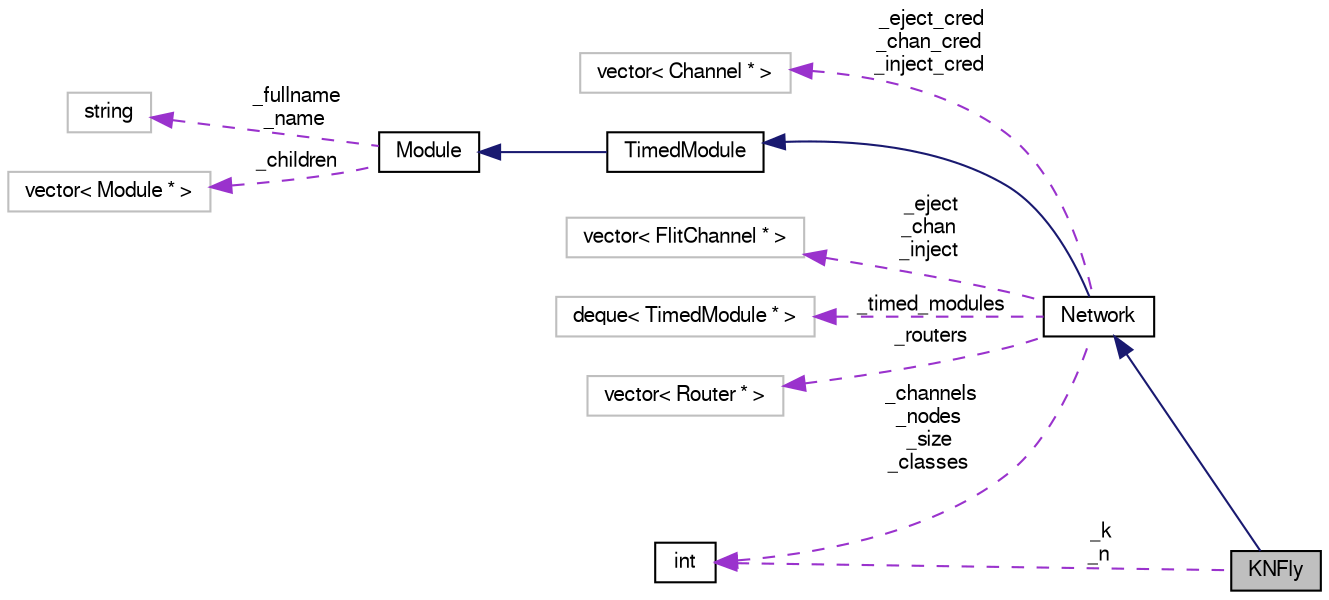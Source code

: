 digraph "KNFly"
{
  bgcolor="transparent";
  edge [fontname="FreeSans",fontsize="10",labelfontname="FreeSans",labelfontsize="10"];
  node [fontname="FreeSans",fontsize="10",shape=record];
  rankdir="LR";
  Node4 [label="KNFly",height=0.2,width=0.4,color="black", fillcolor="grey75", style="filled", fontcolor="black"];
  Node5 -> Node4 [dir="back",color="midnightblue",fontsize="10",style="solid",fontname="FreeSans"];
  Node5 [label="Network",height=0.2,width=0.4,color="black",URL="$classNetwork.html"];
  Node6 -> Node5 [dir="back",color="midnightblue",fontsize="10",style="solid",fontname="FreeSans"];
  Node6 [label="TimedModule",height=0.2,width=0.4,color="black",URL="$classTimedModule.html"];
  Node7 -> Node6 [dir="back",color="midnightblue",fontsize="10",style="solid",fontname="FreeSans"];
  Node7 [label="Module",height=0.2,width=0.4,color="black",URL="$classModule.html"];
  Node8 -> Node7 [dir="back",color="darkorchid3",fontsize="10",style="dashed",label=" _fullname\n_name" ,fontname="FreeSans"];
  Node8 [label="string",height=0.2,width=0.4,color="grey75"];
  Node9 -> Node7 [dir="back",color="darkorchid3",fontsize="10",style="dashed",label=" _children" ,fontname="FreeSans"];
  Node9 [label="vector\< Module * \>",height=0.2,width=0.4,color="grey75"];
  Node10 -> Node5 [dir="back",color="darkorchid3",fontsize="10",style="dashed",label=" _eject\n_chan\n_inject" ,fontname="FreeSans"];
  Node10 [label="vector\< FlitChannel * \>",height=0.2,width=0.4,color="grey75"];
  Node11 -> Node5 [dir="back",color="darkorchid3",fontsize="10",style="dashed",label=" _timed_modules" ,fontname="FreeSans"];
  Node11 [label="deque\< TimedModule * \>",height=0.2,width=0.4,color="grey75"];
  Node12 -> Node5 [dir="back",color="darkorchid3",fontsize="10",style="dashed",label=" _routers" ,fontname="FreeSans"];
  Node12 [label="vector\< Router * \>",height=0.2,width=0.4,color="grey75"];
  Node13 -> Node5 [dir="back",color="darkorchid3",fontsize="10",style="dashed",label=" _channels\n_nodes\n_size\n_classes" ,fontname="FreeSans"];
  Node13 [label="int",height=0.2,width=0.4,color="black",URL="$classint.html"];
  Node14 -> Node5 [dir="back",color="darkorchid3",fontsize="10",style="dashed",label=" _eject_cred\n_chan_cred\n_inject_cred" ,fontname="FreeSans"];
  Node14 [label="vector\< Channel * \>",height=0.2,width=0.4,color="grey75"];
  Node13 -> Node4 [dir="back",color="darkorchid3",fontsize="10",style="dashed",label=" _k\n_n" ,fontname="FreeSans"];
}
